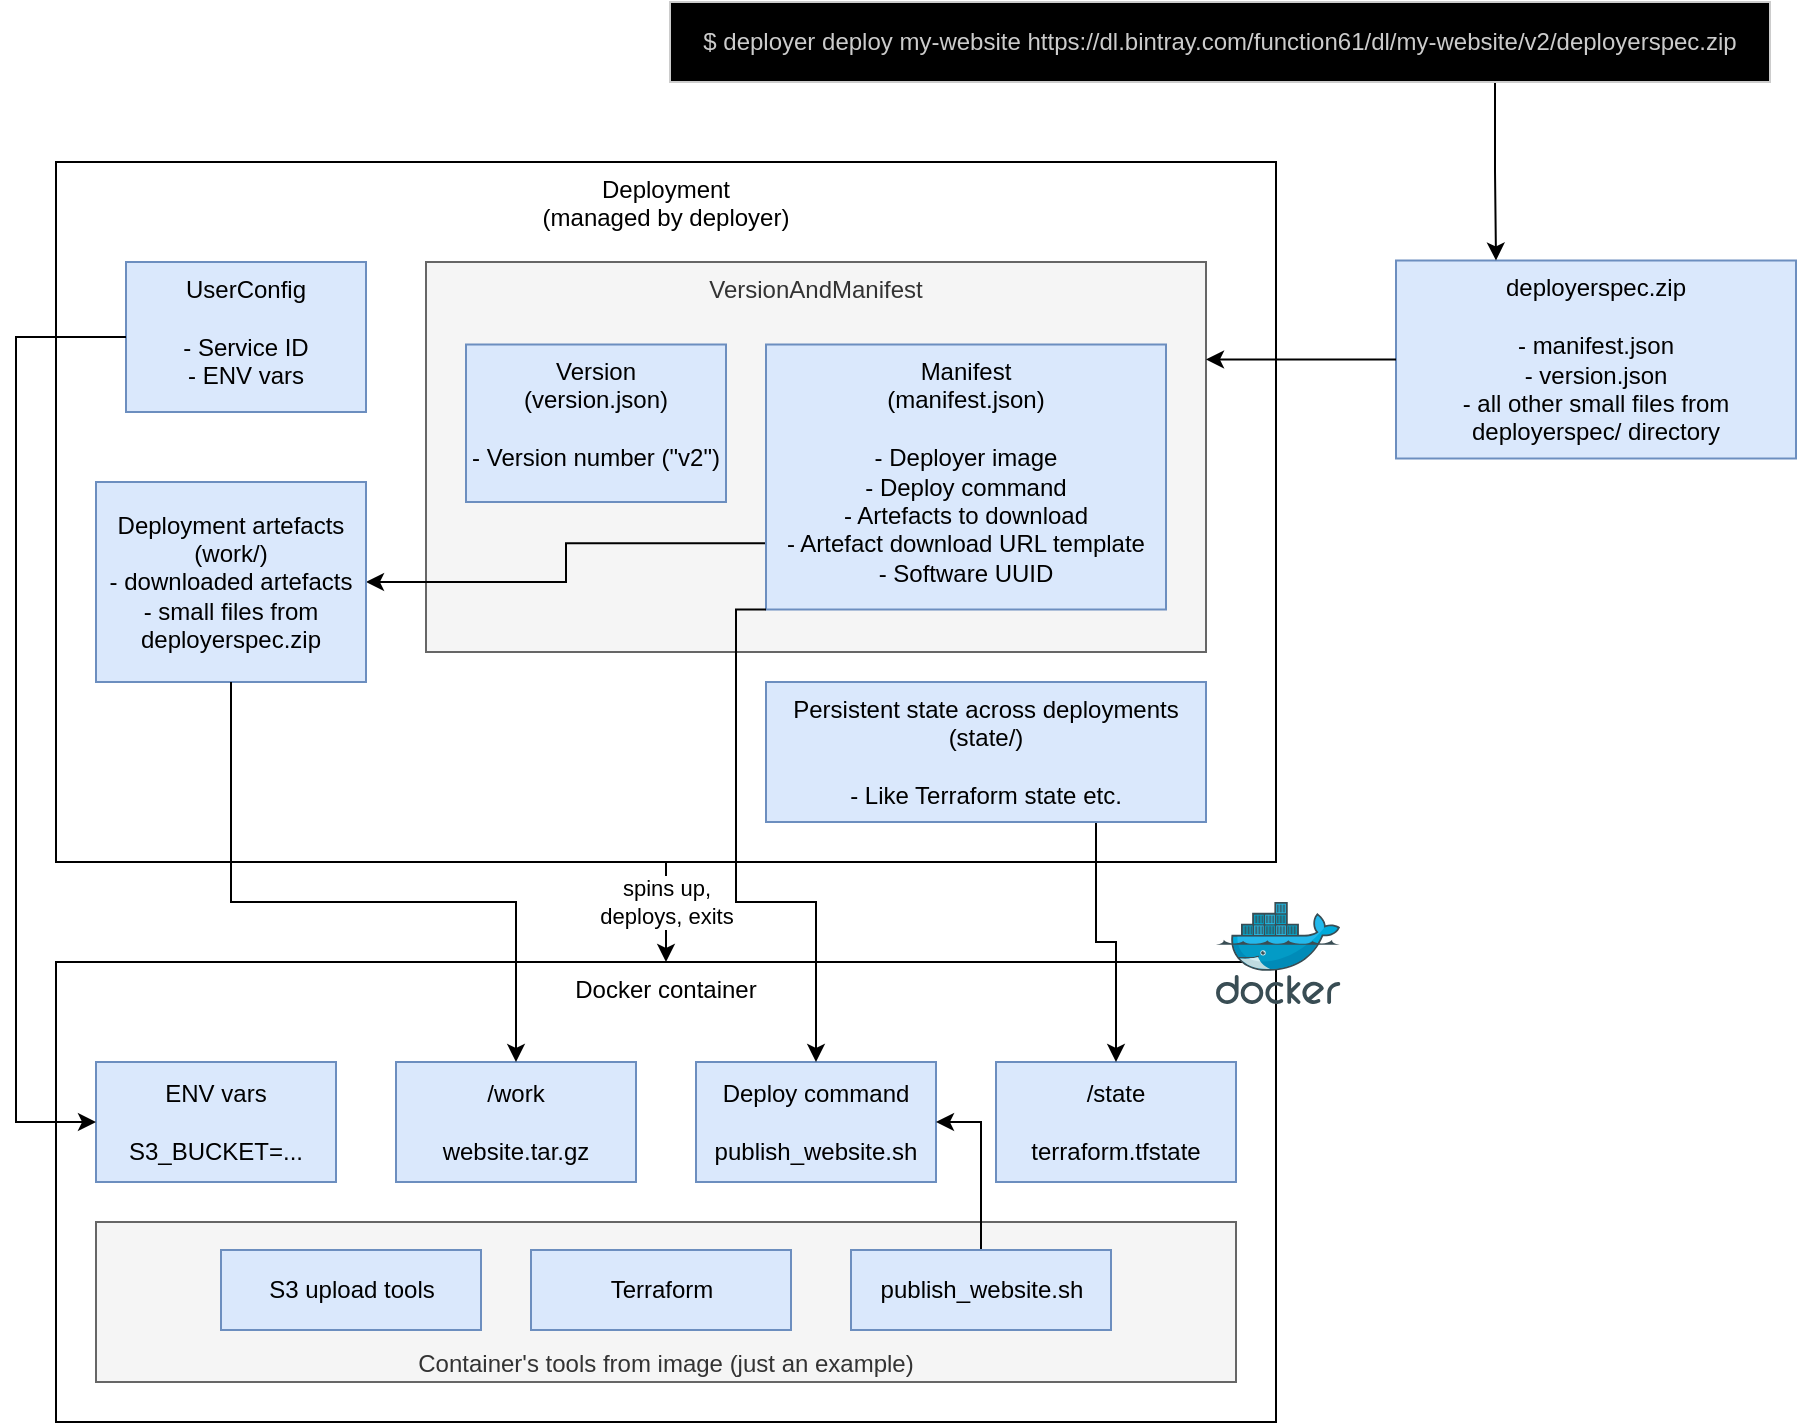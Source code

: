 <mxfile version="12.5.6" type="device"><diagram id="LSdeMMsmMeeu0oGJiQ8G" name="Page-1"><mxGraphModel dx="1021" dy="898" grid="1" gridSize="10" guides="1" tooltips="1" connect="1" arrows="1" fold="1" page="1" pageScale="1" pageWidth="1100" pageHeight="850" math="0" shadow="0"><root><mxCell id="0"/><mxCell id="1" parent="0"/><mxCell id="GBBYDTDRklbzhE6Nhc0e-9" value="deployerspec.zip&lt;br&gt;&lt;br&gt;- manifest.json&lt;br&gt;- version.json&lt;br&gt;- all other small files from deployerspec/ directory" style="rounded=0;whiteSpace=wrap;html=1;fillColor=#dae8fc;strokeColor=#6c8ebf;" vertex="1" parent="1"><mxGeometry x="720" y="139.25" width="200" height="99" as="geometry"/></mxCell><mxCell id="GBBYDTDRklbzhE6Nhc0e-24" value="spins up,&lt;br&gt;deploys, exits" style="edgeStyle=orthogonalEdgeStyle;rounded=0;orthogonalLoop=1;jettySize=auto;html=1;exitX=0.5;exitY=1;exitDx=0;exitDy=0;fontColor=#000000;" edge="1" parent="1" source="GBBYDTDRklbzhE6Nhc0e-1" target="GBBYDTDRklbzhE6Nhc0e-17"><mxGeometry x="-0.2" relative="1" as="geometry"><Array as="points"><mxPoint x="355" y="460"/><mxPoint x="355" y="460"/></Array><mxPoint as="offset"/></mxGeometry></mxCell><mxCell id="GBBYDTDRklbzhE6Nhc0e-1" value="Deployment&lt;br&gt;(managed by deployer)" style="rounded=0;whiteSpace=wrap;html=1;verticalAlign=top;" vertex="1" parent="1"><mxGeometry x="50" y="90" width="610" height="350" as="geometry"/></mxCell><mxCell id="GBBYDTDRklbzhE6Nhc0e-2" value="UserConfig&lt;br&gt;&lt;br&gt;- Service ID&lt;br&gt;- ENV vars" style="rounded=0;whiteSpace=wrap;html=1;verticalAlign=top;fillColor=#dae8fc;strokeColor=#6c8ebf;" vertex="1" parent="1"><mxGeometry x="85" y="140" width="120" height="75" as="geometry"/></mxCell><mxCell id="GBBYDTDRklbzhE6Nhc0e-3" value="VersionAndManifest" style="rounded=0;whiteSpace=wrap;html=1;verticalAlign=top;fillColor=#f5f5f5;strokeColor=#666666;fontColor=#333333;" vertex="1" parent="1"><mxGeometry x="235" y="140" width="390" height="195" as="geometry"/></mxCell><mxCell id="GBBYDTDRklbzhE6Nhc0e-6" value="Version&lt;br&gt;(version.json)&lt;br&gt;&lt;br&gt;- Version number (&quot;v2&quot;)" style="rounded=0;whiteSpace=wrap;html=1;fillColor=#dae8fc;strokeColor=#6c8ebf;verticalAlign=top;" vertex="1" parent="1"><mxGeometry x="255" y="181.25" width="130" height="78.75" as="geometry"/></mxCell><mxCell id="GBBYDTDRklbzhE6Nhc0e-11" style="edgeStyle=orthogonalEdgeStyle;rounded=0;orthogonalLoop=1;jettySize=auto;html=1;exitX=0;exitY=0.75;exitDx=0;exitDy=0;" edge="1" parent="1" source="GBBYDTDRklbzhE6Nhc0e-7" target="GBBYDTDRklbzhE6Nhc0e-10"><mxGeometry relative="1" as="geometry"/></mxCell><mxCell id="GBBYDTDRklbzhE6Nhc0e-7" value="Manifest&lt;br&gt;(manifest.json)&lt;br&gt;&lt;br&gt;- Deployer image&lt;br&gt;- Deploy command&lt;br&gt;- Artefacts to download&lt;br&gt;- Artefact download URL template&lt;br&gt;- Software UUID" style="rounded=0;whiteSpace=wrap;html=1;verticalAlign=top;fillColor=#dae8fc;strokeColor=#6c8ebf;" vertex="1" parent="1"><mxGeometry x="405" y="181.25" width="200" height="132.5" as="geometry"/></mxCell><mxCell id="GBBYDTDRklbzhE6Nhc0e-8" value="" style="shape=image;html=1;verticalAlign=top;verticalLabelPosition=bottom;labelBackgroundColor=#ffffff;imageAspect=0;aspect=fixed;image=https://cdn4.iconfinder.com/data/icons/small-n-flat/24/file-zip-128.png" vertex="1" parent="1"><mxGeometry x="890" y="120" width="40" height="40" as="geometry"/></mxCell><mxCell id="GBBYDTDRklbzhE6Nhc0e-10" value="Deployment artefacts&lt;br&gt;(work/)&lt;br&gt;- downloaded artefacts&lt;br&gt;- small files from deployerspec.zip" style="rounded=0;whiteSpace=wrap;html=1;fillColor=#dae8fc;strokeColor=#6c8ebf;" vertex="1" parent="1"><mxGeometry x="70" y="250" width="135" height="100" as="geometry"/></mxCell><mxCell id="GBBYDTDRklbzhE6Nhc0e-12" style="edgeStyle=orthogonalEdgeStyle;rounded=0;orthogonalLoop=1;jettySize=auto;html=1;exitX=0;exitY=0.5;exitDx=0;exitDy=0;entryX=1;entryY=0.25;entryDx=0;entryDy=0;" edge="1" parent="1" source="GBBYDTDRklbzhE6Nhc0e-9" target="GBBYDTDRklbzhE6Nhc0e-3"><mxGeometry relative="1" as="geometry"/></mxCell><mxCell id="GBBYDTDRklbzhE6Nhc0e-15" style="edgeStyle=orthogonalEdgeStyle;rounded=0;orthogonalLoop=1;jettySize=auto;html=1;exitX=0.75;exitY=1;exitDx=0;exitDy=0;entryX=0.25;entryY=0;entryDx=0;entryDy=0;fontColor=#CCCCCC;" edge="1" parent="1" source="GBBYDTDRklbzhE6Nhc0e-14" target="GBBYDTDRklbzhE6Nhc0e-9"><mxGeometry relative="1" as="geometry"/></mxCell><mxCell id="GBBYDTDRklbzhE6Nhc0e-14" value="$ deployer deploy my-website https://dl.bintray.com/function61/dl/my-website/v2/deployerspec.zip" style="rounded=0;whiteSpace=wrap;html=1;fillColor=#000000;fontColor=#CCCCCC;strokeColor=#CCCCCC;" vertex="1" parent="1"><mxGeometry x="357" y="10" width="550" height="40" as="geometry"/></mxCell><mxCell id="GBBYDTDRklbzhE6Nhc0e-17" value="Docker container" style="rounded=0;whiteSpace=wrap;html=1;verticalAlign=top;" vertex="1" parent="1"><mxGeometry x="50" y="490" width="610" height="230" as="geometry"/></mxCell><mxCell id="GBBYDTDRklbzhE6Nhc0e-19" value="ENV vars&lt;br&gt;&lt;br&gt;S3_BUCKET=..." style="rounded=0;whiteSpace=wrap;html=1;strokeColor=#6c8ebf;fillColor=#dae8fc;" vertex="1" parent="1"><mxGeometry x="70" y="540" width="120" height="60" as="geometry"/></mxCell><mxCell id="GBBYDTDRklbzhE6Nhc0e-20" value="Deploy command&lt;br&gt;&lt;br&gt;publish_website.sh" style="rounded=0;whiteSpace=wrap;html=1;strokeColor=#6c8ebf;fillColor=#dae8fc;" vertex="1" parent="1"><mxGeometry x="370" y="540" width="120" height="60" as="geometry"/></mxCell><mxCell id="GBBYDTDRklbzhE6Nhc0e-21" value="/work&lt;br&gt;&lt;br&gt;website.tar.gz" style="rounded=0;whiteSpace=wrap;html=1;strokeColor=#6c8ebf;fillColor=#dae8fc;" vertex="1" parent="1"><mxGeometry x="220" y="540" width="120" height="60" as="geometry"/></mxCell><mxCell id="GBBYDTDRklbzhE6Nhc0e-22" style="edgeStyle=orthogonalEdgeStyle;rounded=0;orthogonalLoop=1;jettySize=auto;html=1;exitX=0;exitY=0.5;exitDx=0;exitDy=0;entryX=0;entryY=0.5;entryDx=0;entryDy=0;fontColor=#000000;" edge="1" parent="1" source="GBBYDTDRklbzhE6Nhc0e-2" target="GBBYDTDRklbzhE6Nhc0e-19"><mxGeometry relative="1" as="geometry"><Array as="points"><mxPoint x="30" y="178"/><mxPoint x="30" y="570"/></Array></mxGeometry></mxCell><mxCell id="GBBYDTDRklbzhE6Nhc0e-23" value="/state&lt;br&gt;&lt;br&gt;terraform.tfstate" style="rounded=0;whiteSpace=wrap;html=1;strokeColor=#6c8ebf;fillColor=#dae8fc;" vertex="1" parent="1"><mxGeometry x="520" y="540" width="120" height="60" as="geometry"/></mxCell><mxCell id="GBBYDTDRklbzhE6Nhc0e-26" style="edgeStyle=orthogonalEdgeStyle;rounded=0;orthogonalLoop=1;jettySize=auto;html=1;exitX=0.75;exitY=1;exitDx=0;exitDy=0;fontColor=#000000;" edge="1" parent="1" source="GBBYDTDRklbzhE6Nhc0e-25" target="GBBYDTDRklbzhE6Nhc0e-23"><mxGeometry relative="1" as="geometry"/></mxCell><mxCell id="GBBYDTDRklbzhE6Nhc0e-25" value="Persistent state across deployments&lt;br&gt;(state/)&lt;br&gt;&lt;br&gt;- Like Terraform state etc." style="rounded=0;whiteSpace=wrap;html=1;strokeColor=#6c8ebf;fillColor=#dae8fc;" vertex="1" parent="1"><mxGeometry x="405" y="350" width="220" height="70" as="geometry"/></mxCell><mxCell id="GBBYDTDRklbzhE6Nhc0e-27" style="edgeStyle=orthogonalEdgeStyle;rounded=0;orthogonalLoop=1;jettySize=auto;html=1;exitX=0.5;exitY=1;exitDx=0;exitDy=0;fontColor=#000000;" edge="1" parent="1" source="GBBYDTDRklbzhE6Nhc0e-10" target="GBBYDTDRklbzhE6Nhc0e-21"><mxGeometry relative="1" as="geometry"><Array as="points"><mxPoint x="138" y="460"/><mxPoint x="280" y="460"/></Array></mxGeometry></mxCell><mxCell id="GBBYDTDRklbzhE6Nhc0e-28" style="edgeStyle=orthogonalEdgeStyle;rounded=0;orthogonalLoop=1;jettySize=auto;html=1;exitX=0;exitY=1;exitDx=0;exitDy=0;fontColor=#000000;" edge="1" parent="1" source="GBBYDTDRklbzhE6Nhc0e-7" target="GBBYDTDRklbzhE6Nhc0e-20"><mxGeometry relative="1" as="geometry"><Array as="points"><mxPoint x="390" y="314"/><mxPoint x="390" y="460"/><mxPoint x="430" y="460"/></Array></mxGeometry></mxCell><mxCell id="GBBYDTDRklbzhE6Nhc0e-30" value="" style="aspect=fixed;html=1;points=[];align=center;image;fontSize=12;image=img/lib/mscae/Docker.svg;strokeColor=#000000;fillColor=#FFFFFF;" vertex="1" parent="1"><mxGeometry x="630" y="460" width="62.2" height="51" as="geometry"/></mxCell><mxCell id="GBBYDTDRklbzhE6Nhc0e-31" value="" style="shape=image;html=1;verticalAlign=top;verticalLabelPosition=bottom;labelBackgroundColor=#ffffff;imageAspect=0;aspect=fixed;image=https://cdn2.iconfinder.com/data/icons/flurry-icons-for-deviants/128/command_prompt.png;strokeColor=#000000;fillColor=#FFFFFF;fontColor=#000000;" vertex="1" parent="1"><mxGeometry x="890" y="40" width="40" height="40" as="geometry"/></mxCell><mxCell id="GBBYDTDRklbzhE6Nhc0e-32" value="Container's tools from image (just an example)" style="rounded=0;whiteSpace=wrap;html=1;strokeColor=#666666;fillColor=#f5f5f5;fontColor=#333333;verticalAlign=bottom;" vertex="1" parent="1"><mxGeometry x="70" y="620" width="570" height="80" as="geometry"/></mxCell><mxCell id="GBBYDTDRklbzhE6Nhc0e-38" style="edgeStyle=orthogonalEdgeStyle;rounded=0;orthogonalLoop=1;jettySize=auto;html=1;exitX=0.5;exitY=0;exitDx=0;exitDy=0;entryX=1;entryY=0.5;entryDx=0;entryDy=0;fontColor=#000000;" edge="1" parent="1" source="GBBYDTDRklbzhE6Nhc0e-33" target="GBBYDTDRklbzhE6Nhc0e-20"><mxGeometry relative="1" as="geometry"/></mxCell><mxCell id="GBBYDTDRklbzhE6Nhc0e-33" value="publish_website.sh" style="rounded=0;whiteSpace=wrap;html=1;strokeColor=#6c8ebf;fillColor=#dae8fc;" vertex="1" parent="1"><mxGeometry x="447.5" y="634" width="130" height="40" as="geometry"/></mxCell><mxCell id="GBBYDTDRklbzhE6Nhc0e-34" value="Terraform" style="rounded=0;whiteSpace=wrap;html=1;strokeColor=#6c8ebf;fillColor=#dae8fc;" vertex="1" parent="1"><mxGeometry x="287.5" y="634" width="130" height="40" as="geometry"/></mxCell><mxCell id="GBBYDTDRklbzhE6Nhc0e-36" value="S3 upload tools" style="rounded=0;whiteSpace=wrap;html=1;strokeColor=#6c8ebf;fillColor=#dae8fc;" vertex="1" parent="1"><mxGeometry x="132.5" y="634" width="130" height="40" as="geometry"/></mxCell></root></mxGraphModel></diagram></mxfile>